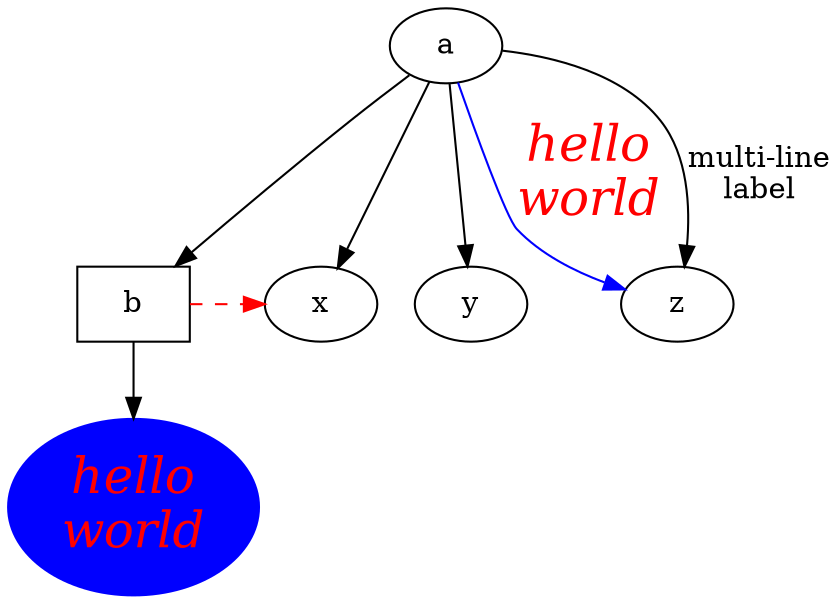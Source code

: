 digraph test3 {
       a -> b -> c;
       b [shape=box];
       a -> {x y};
       c [label="hello\nworld",color=blue,fontsize=24,
            fontname="Palatino-Italic",fontcolor=red,style=filled];
       a -> z [label="hello\nworld",color=blue,fontsize=24,
            fontname="Palatino-Italic",fontcolor=red,style=filled];
       a -> z [label="multi-line\nlabel"];
       edge [style=dashed,color=red];
       b -> x;
       {rank=same; b x}
}

